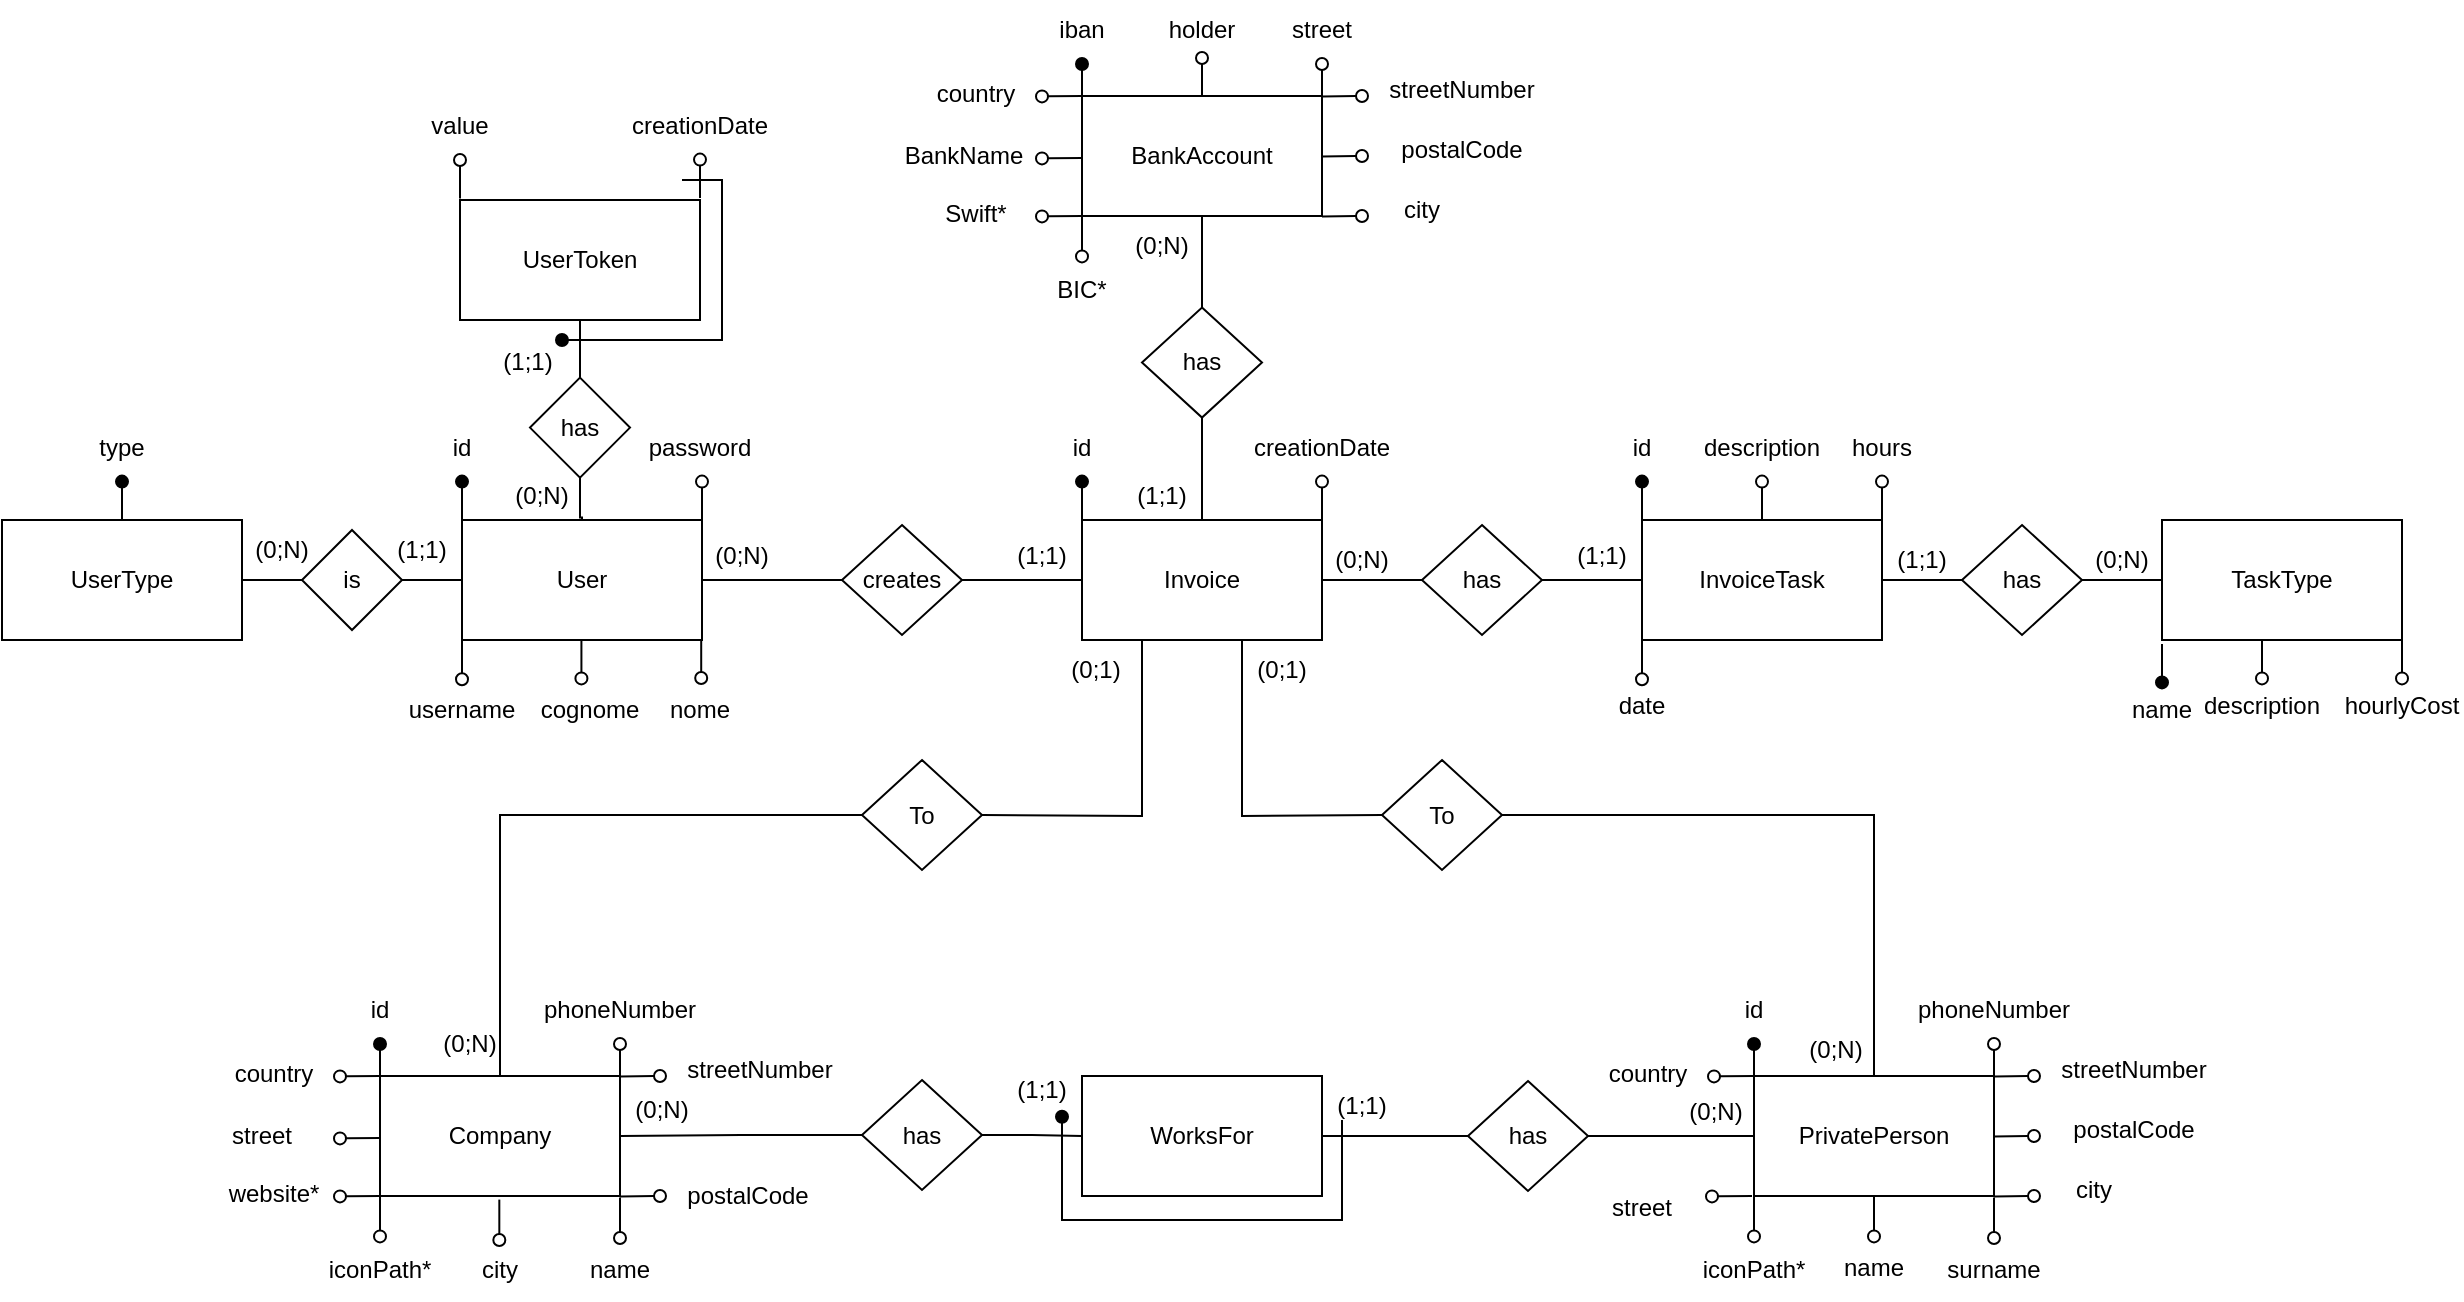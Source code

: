 <mxfile version="20.3.7" type="device"><diagram id="39ccf6pMb1lIt7YczoXp" name="Page-1"><mxGraphModel dx="1851" dy="1118" grid="0" gridSize="10" guides="1" tooltips="1" connect="1" arrows="1" fold="1" page="0" pageScale="1" pageWidth="827" pageHeight="1169" math="0" shadow="0"><root><mxCell id="0"/><mxCell id="1" parent="0"/><mxCell id="br3mwQHxHG1i1GsJMG1j-62" value="" style="endArrow=oval;html=1;rounded=0;startArrow=none;startFill=0;endFill=1;" edge="1" parent="1"><mxGeometry width="50" height="50" relative="1" as="geometry"><mxPoint x="240" y="1.137e-13" as="sourcePoint"/><mxPoint x="240" y="-19.2" as="targetPoint"/></mxGeometry></mxCell><mxCell id="br3mwQHxHG1i1GsJMG1j-63" value="id" style="text;html=1;strokeColor=none;fillColor=none;align=center;verticalAlign=middle;whiteSpace=wrap;rounded=0;" vertex="1" parent="1"><mxGeometry x="210" y="-51.2" width="60" height="30" as="geometry"/></mxCell><mxCell id="br3mwQHxHG1i1GsJMG1j-64" value="" style="endArrow=oval;html=1;rounded=0;startArrow=none;startFill=0;endFill=0;" edge="1" parent="1"><mxGeometry width="50" height="50" relative="1" as="geometry"><mxPoint x="300" y="1.137e-13" as="sourcePoint"/><mxPoint x="300" y="-19.2" as="targetPoint"/></mxGeometry></mxCell><mxCell id="br3mwQHxHG1i1GsJMG1j-65" value="description" style="text;html=1;strokeColor=none;fillColor=none;align=center;verticalAlign=middle;whiteSpace=wrap;rounded=0;" vertex="1" parent="1"><mxGeometry x="270" y="-51.2" width="60" height="30" as="geometry"/></mxCell><mxCell id="br3mwQHxHG1i1GsJMG1j-66" value="" style="endArrow=oval;html=1;rounded=0;startArrow=none;startFill=0;endFill=0;" edge="1" parent="1"><mxGeometry width="50" height="50" relative="1" as="geometry"><mxPoint x="360.0" y="1.137e-13" as="sourcePoint"/><mxPoint x="360.0" y="-19.2" as="targetPoint"/></mxGeometry></mxCell><mxCell id="br3mwQHxHG1i1GsJMG1j-67" value="hours" style="text;html=1;strokeColor=none;fillColor=none;align=center;verticalAlign=middle;whiteSpace=wrap;rounded=0;" vertex="1" parent="1"><mxGeometry x="330" y="-51.2" width="60" height="30" as="geometry"/></mxCell><mxCell id="br3mwQHxHG1i1GsJMG1j-1" value="User" style="rounded=0;whiteSpace=wrap;html=1;" vertex="1" parent="1"><mxGeometry x="-350" width="120" height="60" as="geometry"/></mxCell><mxCell id="br3mwQHxHG1i1GsJMG1j-2" value="Invoice" style="rounded=0;whiteSpace=wrap;html=1;" vertex="1" parent="1"><mxGeometry x="-40" width="120" height="60" as="geometry"/></mxCell><mxCell id="br3mwQHxHG1i1GsJMG1j-83" value="" style="edgeStyle=orthogonalEdgeStyle;rounded=0;orthogonalLoop=1;jettySize=auto;html=1;startArrow=none;startFill=0;endArrow=none;endFill=0;" edge="1" parent="1" source="br3mwQHxHG1i1GsJMG1j-5" target="br3mwQHxHG1i1GsJMG1j-81"><mxGeometry relative="1" as="geometry"/></mxCell><mxCell id="br3mwQHxHG1i1GsJMG1j-5" value="TaskType" style="rounded=0;whiteSpace=wrap;html=1;" vertex="1" parent="1"><mxGeometry x="500" width="120" height="60" as="geometry"/></mxCell><mxCell id="br3mwQHxHG1i1GsJMG1j-8" value="BankAccount" style="rounded=0;whiteSpace=wrap;html=1;" vertex="1" parent="1"><mxGeometry x="-40" y="-212" width="120" height="60" as="geometry"/></mxCell><mxCell id="br3mwQHxHG1i1GsJMG1j-84" value="" style="edgeStyle=orthogonalEdgeStyle;rounded=0;orthogonalLoop=1;jettySize=auto;html=1;startArrow=none;startFill=0;endArrow=none;endFill=0;" edge="1" parent="1" source="br3mwQHxHG1i1GsJMG1j-11" target="br3mwQHxHG1i1GsJMG1j-81"><mxGeometry relative="1" as="geometry"/></mxCell><mxCell id="br3mwQHxHG1i1GsJMG1j-11" value="InvoiceTask" style="rounded=0;whiteSpace=wrap;html=1;" vertex="1" parent="1"><mxGeometry x="240" width="120" height="60" as="geometry"/></mxCell><mxCell id="br3mwQHxHG1i1GsJMG1j-15" value="UserType" style="rounded=0;whiteSpace=wrap;html=1;" vertex="1" parent="1"><mxGeometry x="-580" width="120" height="60" as="geometry"/></mxCell><mxCell id="br3mwQHxHG1i1GsJMG1j-38" value="" style="edgeStyle=orthogonalEdgeStyle;rounded=0;orthogonalLoop=1;jettySize=auto;html=1;startArrow=none;startFill=0;endArrow=none;endFill=0;" edge="1" parent="1" source="br3mwQHxHG1i1GsJMG1j-17" target="br3mwQHxHG1i1GsJMG1j-33"><mxGeometry relative="1" as="geometry"/></mxCell><mxCell id="br3mwQHxHG1i1GsJMG1j-17" value="UserToken" style="rounded=0;whiteSpace=wrap;html=1;" vertex="1" parent="1"><mxGeometry x="-351" y="-160" width="120" height="60" as="geometry"/></mxCell><mxCell id="br3mwQHxHG1i1GsJMG1j-23" value="" style="endArrow=none;html=1;rounded=0;startArrow=oval;startFill=1;endFill=0;" edge="1" parent="1"><mxGeometry width="50" height="50" relative="1" as="geometry"><mxPoint x="-300" y="-90" as="sourcePoint"/><mxPoint x="-240" y="-170" as="targetPoint"/><Array as="points"><mxPoint x="-220" y="-90"/><mxPoint x="-220" y="-170"/></Array></mxGeometry></mxCell><mxCell id="br3mwQHxHG1i1GsJMG1j-24" value="" style="endArrow=oval;html=1;rounded=0;startArrow=none;startFill=0;endFill=0;" edge="1" parent="1"><mxGeometry width="50" height="50" relative="1" as="geometry"><mxPoint x="-351" y="-160.8" as="sourcePoint"/><mxPoint x="-351" y="-180" as="targetPoint"/></mxGeometry></mxCell><mxCell id="br3mwQHxHG1i1GsJMG1j-25" value="value" style="text;html=1;strokeColor=none;fillColor=none;align=center;verticalAlign=middle;whiteSpace=wrap;rounded=0;" vertex="1" parent="1"><mxGeometry x="-381" y="-212" width="60" height="30" as="geometry"/></mxCell><mxCell id="br3mwQHxHG1i1GsJMG1j-26" value="" style="endArrow=oval;html=1;rounded=0;startArrow=none;startFill=0;endFill=0;" edge="1" parent="1"><mxGeometry width="50" height="50" relative="1" as="geometry"><mxPoint x="-231" y="-161.0" as="sourcePoint"/><mxPoint x="-231" y="-180.2" as="targetPoint"/></mxGeometry></mxCell><mxCell id="br3mwQHxHG1i1GsJMG1j-27" value="creationDate" style="text;html=1;strokeColor=none;fillColor=none;align=center;verticalAlign=middle;whiteSpace=wrap;rounded=0;" vertex="1" parent="1"><mxGeometry x="-261" y="-212.2" width="60" height="30" as="geometry"/></mxCell><mxCell id="br3mwQHxHG1i1GsJMG1j-28" value="" style="endArrow=oval;html=1;rounded=0;startArrow=none;startFill=0;endFill=1;" edge="1" parent="1"><mxGeometry width="50" height="50" relative="1" as="geometry"><mxPoint x="-520" y="5.684e-14" as="sourcePoint"/><mxPoint x="-520" y="-19.2" as="targetPoint"/></mxGeometry></mxCell><mxCell id="br3mwQHxHG1i1GsJMG1j-29" value="type" style="text;html=1;strokeColor=none;fillColor=none;align=center;verticalAlign=middle;whiteSpace=wrap;rounded=0;" vertex="1" parent="1"><mxGeometry x="-550" y="-51.2" width="60" height="30" as="geometry"/></mxCell><mxCell id="br3mwQHxHG1i1GsJMG1j-31" value="" style="edgeStyle=orthogonalEdgeStyle;rounded=0;orthogonalLoop=1;jettySize=auto;html=1;startArrow=none;startFill=0;endArrow=none;endFill=0;" edge="1" parent="1" source="br3mwQHxHG1i1GsJMG1j-30" target="br3mwQHxHG1i1GsJMG1j-15"><mxGeometry relative="1" as="geometry"/></mxCell><mxCell id="br3mwQHxHG1i1GsJMG1j-32" value="" style="edgeStyle=orthogonalEdgeStyle;rounded=0;orthogonalLoop=1;jettySize=auto;html=1;startArrow=none;startFill=0;endArrow=none;endFill=0;" edge="1" parent="1" source="br3mwQHxHG1i1GsJMG1j-30" target="br3mwQHxHG1i1GsJMG1j-1"><mxGeometry relative="1" as="geometry"/></mxCell><mxCell id="br3mwQHxHG1i1GsJMG1j-30" value="is" style="rhombus;whiteSpace=wrap;html=1;" vertex="1" parent="1"><mxGeometry x="-430" y="5" width="50" height="50" as="geometry"/></mxCell><mxCell id="br3mwQHxHG1i1GsJMG1j-34" value="" style="edgeStyle=orthogonalEdgeStyle;rounded=0;orthogonalLoop=1;jettySize=auto;html=1;startArrow=none;startFill=0;endArrow=none;endFill=0;" edge="1" parent="1" source="br3mwQHxHG1i1GsJMG1j-33" target="br3mwQHxHG1i1GsJMG1j-1"><mxGeometry relative="1" as="geometry"/></mxCell><mxCell id="br3mwQHxHG1i1GsJMG1j-33" value="has" style="rhombus;whiteSpace=wrap;html=1;" vertex="1" parent="1"><mxGeometry x="-316" y="-71.2" width="50" height="50" as="geometry"/></mxCell><mxCell id="br3mwQHxHG1i1GsJMG1j-39" value="" style="endArrow=oval;html=1;rounded=0;startArrow=none;startFill=0;endFill=1;" edge="1" parent="1"><mxGeometry width="50" height="50" relative="1" as="geometry"><mxPoint x="-350" y="5.684e-14" as="sourcePoint"/><mxPoint x="-350" y="-19.2" as="targetPoint"/></mxGeometry></mxCell><mxCell id="br3mwQHxHG1i1GsJMG1j-40" value="id" style="text;html=1;strokeColor=none;fillColor=none;align=center;verticalAlign=middle;whiteSpace=wrap;rounded=0;" vertex="1" parent="1"><mxGeometry x="-380" y="-51.2" width="60" height="30" as="geometry"/></mxCell><mxCell id="br3mwQHxHG1i1GsJMG1j-41" value="" style="endArrow=oval;html=1;rounded=0;startArrow=none;startFill=0;endFill=0;" edge="1" parent="1"><mxGeometry width="50" height="50" relative="1" as="geometry"><mxPoint x="-230" y="5.684e-14" as="sourcePoint"/><mxPoint x="-230" y="-19.2" as="targetPoint"/></mxGeometry></mxCell><mxCell id="br3mwQHxHG1i1GsJMG1j-42" value="password" style="text;html=1;strokeColor=none;fillColor=none;align=center;verticalAlign=middle;whiteSpace=wrap;rounded=0;" vertex="1" parent="1"><mxGeometry x="-261" y="-51.2" width="60" height="30" as="geometry"/></mxCell><mxCell id="br3mwQHxHG1i1GsJMG1j-43" value="" style="endArrow=none;html=1;rounded=0;startArrow=oval;startFill=0;endFill=0;" edge="1" parent="1"><mxGeometry width="50" height="50" relative="1" as="geometry"><mxPoint x="-350" y="79.6" as="sourcePoint"/><mxPoint x="-350" y="60.4" as="targetPoint"/></mxGeometry></mxCell><mxCell id="br3mwQHxHG1i1GsJMG1j-44" value="username" style="text;html=1;strokeColor=none;fillColor=none;align=center;verticalAlign=middle;whiteSpace=wrap;rounded=0;" vertex="1" parent="1"><mxGeometry x="-380" y="80.0" width="60" height="30" as="geometry"/></mxCell><mxCell id="br3mwQHxHG1i1GsJMG1j-45" value="" style="endArrow=none;html=1;rounded=0;startArrow=oval;startFill=0;endFill=0;" edge="1" parent="1"><mxGeometry width="50" height="50" relative="1" as="geometry"><mxPoint x="-230.4" y="79.0" as="sourcePoint"/><mxPoint x="-230.4" y="59.8" as="targetPoint"/></mxGeometry></mxCell><mxCell id="br3mwQHxHG1i1GsJMG1j-46" value="nome" style="text;html=1;strokeColor=none;fillColor=none;align=center;verticalAlign=middle;whiteSpace=wrap;rounded=0;" vertex="1" parent="1"><mxGeometry x="-261" y="80.0" width="60" height="30" as="geometry"/></mxCell><mxCell id="br3mwQHxHG1i1GsJMG1j-49" value="" style="endArrow=none;html=1;rounded=0;startArrow=oval;startFill=0;endFill=0;" edge="1" parent="1"><mxGeometry width="50" height="50" relative="1" as="geometry"><mxPoint x="-290.29" y="79.2" as="sourcePoint"/><mxPoint x="-290.29" y="60.0" as="targetPoint"/></mxGeometry></mxCell><mxCell id="br3mwQHxHG1i1GsJMG1j-50" value="cognome" style="text;html=1;strokeColor=none;fillColor=none;align=center;verticalAlign=middle;whiteSpace=wrap;rounded=0;" vertex="1" parent="1"><mxGeometry x="-316" y="80.0" width="60" height="30" as="geometry"/></mxCell><mxCell id="br3mwQHxHG1i1GsJMG1j-51" value="" style="endArrow=oval;html=1;rounded=0;startArrow=none;startFill=0;endFill=1;" edge="1" parent="1"><mxGeometry width="50" height="50" relative="1" as="geometry"><mxPoint x="-40" y="1.137e-13" as="sourcePoint"/><mxPoint x="-40" y="-19.2" as="targetPoint"/></mxGeometry></mxCell><mxCell id="br3mwQHxHG1i1GsJMG1j-52" value="id" style="text;html=1;strokeColor=none;fillColor=none;align=center;verticalAlign=middle;whiteSpace=wrap;rounded=0;" vertex="1" parent="1"><mxGeometry x="-70" y="-51.2" width="60" height="30" as="geometry"/></mxCell><mxCell id="br3mwQHxHG1i1GsJMG1j-53" value="" style="endArrow=oval;html=1;rounded=0;startArrow=none;startFill=0;endFill=0;" edge="1" parent="1"><mxGeometry width="50" height="50" relative="1" as="geometry"><mxPoint x="80" y="1.137e-13" as="sourcePoint"/><mxPoint x="80" y="-19.2" as="targetPoint"/></mxGeometry></mxCell><mxCell id="br3mwQHxHG1i1GsJMG1j-54" value="creationDate" style="text;html=1;strokeColor=none;fillColor=none;align=center;verticalAlign=middle;whiteSpace=wrap;rounded=0;" vertex="1" parent="1"><mxGeometry x="50" y="-51.2" width="60" height="30" as="geometry"/></mxCell><mxCell id="br3mwQHxHG1i1GsJMG1j-60" value="" style="edgeStyle=orthogonalEdgeStyle;rounded=0;orthogonalLoop=1;jettySize=auto;html=1;startArrow=none;startFill=0;endArrow=none;endFill=0;" edge="1" parent="1" source="br3mwQHxHG1i1GsJMG1j-59" target="br3mwQHxHG1i1GsJMG1j-1"><mxGeometry relative="1" as="geometry"/></mxCell><mxCell id="br3mwQHxHG1i1GsJMG1j-61" value="" style="edgeStyle=orthogonalEdgeStyle;rounded=0;orthogonalLoop=1;jettySize=auto;html=1;startArrow=none;startFill=0;endArrow=none;endFill=0;" edge="1" parent="1" source="br3mwQHxHG1i1GsJMG1j-59" target="br3mwQHxHG1i1GsJMG1j-2"><mxGeometry relative="1" as="geometry"/></mxCell><mxCell id="br3mwQHxHG1i1GsJMG1j-59" value="creates" style="rhombus;whiteSpace=wrap;html=1;" vertex="1" parent="1"><mxGeometry x="-160" y="2.5" width="60" height="55" as="geometry"/></mxCell><mxCell id="br3mwQHxHG1i1GsJMG1j-68" value="" style="endArrow=none;html=1;rounded=0;startArrow=oval;startFill=0;endFill=0;" edge="1" parent="1"><mxGeometry width="50" height="50" relative="1" as="geometry"><mxPoint x="240.0" y="79.6" as="sourcePoint"/><mxPoint x="240.0" y="60.4" as="targetPoint"/></mxGeometry></mxCell><mxCell id="br3mwQHxHG1i1GsJMG1j-69" value="date" style="text;html=1;strokeColor=none;fillColor=none;align=center;verticalAlign=middle;whiteSpace=wrap;rounded=0;" vertex="1" parent="1"><mxGeometry x="210" y="78" width="60" height="30" as="geometry"/></mxCell><mxCell id="br3mwQHxHG1i1GsJMG1j-72" value="" style="edgeStyle=orthogonalEdgeStyle;rounded=0;orthogonalLoop=1;jettySize=auto;html=1;startArrow=none;startFill=0;endArrow=none;endFill=0;" edge="1" parent="1" source="br3mwQHxHG1i1GsJMG1j-71" target="br3mwQHxHG1i1GsJMG1j-2"><mxGeometry relative="1" as="geometry"/></mxCell><mxCell id="br3mwQHxHG1i1GsJMG1j-73" value="" style="edgeStyle=orthogonalEdgeStyle;rounded=0;orthogonalLoop=1;jettySize=auto;html=1;startArrow=none;startFill=0;endArrow=none;endFill=0;" edge="1" parent="1" source="br3mwQHxHG1i1GsJMG1j-71" target="br3mwQHxHG1i1GsJMG1j-11"><mxGeometry relative="1" as="geometry"/></mxCell><mxCell id="br3mwQHxHG1i1GsJMG1j-71" value="has" style="rhombus;whiteSpace=wrap;html=1;" vertex="1" parent="1"><mxGeometry x="130" y="2.5" width="60" height="55" as="geometry"/></mxCell><mxCell id="br3mwQHxHG1i1GsJMG1j-74" value="" style="endArrow=none;html=1;rounded=0;startArrow=oval;startFill=1;endFill=0;" edge="1" parent="1"><mxGeometry width="50" height="50" relative="1" as="geometry"><mxPoint x="500.0" y="81.2" as="sourcePoint"/><mxPoint x="500.0" y="62.0" as="targetPoint"/></mxGeometry></mxCell><mxCell id="br3mwQHxHG1i1GsJMG1j-75" value="name" style="text;html=1;strokeColor=none;fillColor=none;align=center;verticalAlign=middle;whiteSpace=wrap;rounded=0;" vertex="1" parent="1"><mxGeometry x="470" y="80" width="60" height="30" as="geometry"/></mxCell><mxCell id="br3mwQHxHG1i1GsJMG1j-77" value="" style="endArrow=none;html=1;rounded=0;startArrow=oval;startFill=0;endFill=0;" edge="1" parent="1"><mxGeometry width="50" height="50" relative="1" as="geometry"><mxPoint x="550.0" y="79.2" as="sourcePoint"/><mxPoint x="550.0" y="60" as="targetPoint"/></mxGeometry></mxCell><mxCell id="br3mwQHxHG1i1GsJMG1j-78" value="description" style="text;html=1;strokeColor=none;fillColor=none;align=center;verticalAlign=middle;whiteSpace=wrap;rounded=0;" vertex="1" parent="1"><mxGeometry x="520" y="78" width="60" height="30" as="geometry"/></mxCell><mxCell id="br3mwQHxHG1i1GsJMG1j-79" value="" style="endArrow=none;html=1;rounded=0;startArrow=oval;startFill=0;endFill=0;" edge="1" parent="1"><mxGeometry width="50" height="50" relative="1" as="geometry"><mxPoint x="620.0" y="79.2" as="sourcePoint"/><mxPoint x="620.0" y="60" as="targetPoint"/></mxGeometry></mxCell><mxCell id="br3mwQHxHG1i1GsJMG1j-80" value="hourlyCost" style="text;html=1;strokeColor=none;fillColor=none;align=center;verticalAlign=middle;whiteSpace=wrap;rounded=0;" vertex="1" parent="1"><mxGeometry x="590" y="78" width="60" height="30" as="geometry"/></mxCell><mxCell id="br3mwQHxHG1i1GsJMG1j-81" value="has" style="rhombus;whiteSpace=wrap;html=1;" vertex="1" parent="1"><mxGeometry x="400" y="2.5" width="60" height="55" as="geometry"/></mxCell><mxCell id="br3mwQHxHG1i1GsJMG1j-91" value="" style="endArrow=oval;html=1;rounded=0;startArrow=none;startFill=0;endFill=1;" edge="1" parent="1"><mxGeometry width="50" height="50" relative="1" as="geometry"><mxPoint x="-40" y="-208.8" as="sourcePoint"/><mxPoint x="-40" y="-228.0" as="targetPoint"/></mxGeometry></mxCell><mxCell id="br3mwQHxHG1i1GsJMG1j-92" value="iban" style="text;html=1;strokeColor=none;fillColor=none;align=center;verticalAlign=middle;whiteSpace=wrap;rounded=0;" vertex="1" parent="1"><mxGeometry x="-70" y="-260" width="60" height="30" as="geometry"/></mxCell><mxCell id="br3mwQHxHG1i1GsJMG1j-93" value="" style="endArrow=oval;html=1;rounded=0;startArrow=none;startFill=0;endFill=0;" edge="1" parent="1"><mxGeometry width="50" height="50" relative="1" as="geometry"><mxPoint x="20" y="-211.8" as="sourcePoint"/><mxPoint x="20" y="-231.0" as="targetPoint"/></mxGeometry></mxCell><mxCell id="br3mwQHxHG1i1GsJMG1j-94" value="holder" style="text;html=1;strokeColor=none;fillColor=none;align=center;verticalAlign=middle;whiteSpace=wrap;rounded=0;" vertex="1" parent="1"><mxGeometry x="-10" y="-260" width="60" height="30" as="geometry"/></mxCell><mxCell id="br3mwQHxHG1i1GsJMG1j-95" value="" style="endArrow=oval;html=1;rounded=0;startArrow=none;startFill=0;endFill=0;" edge="1" parent="1"><mxGeometry width="50" height="50" relative="1" as="geometry"><mxPoint x="80.0" y="-208.8" as="sourcePoint"/><mxPoint x="80.0" y="-228.0" as="targetPoint"/></mxGeometry></mxCell><mxCell id="br3mwQHxHG1i1GsJMG1j-96" value="street" style="text;html=1;strokeColor=none;fillColor=none;align=center;verticalAlign=middle;whiteSpace=wrap;rounded=0;" vertex="1" parent="1"><mxGeometry x="50" y="-260" width="60" height="30" as="geometry"/></mxCell><mxCell id="br3mwQHxHG1i1GsJMG1j-97" value="" style="endArrow=oval;html=1;rounded=0;startArrow=none;startFill=0;endFill=0;" edge="1" parent="1"><mxGeometry width="50" height="50" relative="1" as="geometry"><mxPoint x="80.0" y="-211.8" as="sourcePoint"/><mxPoint x="100" y="-212" as="targetPoint"/></mxGeometry></mxCell><mxCell id="br3mwQHxHG1i1GsJMG1j-98" value="streetNumber" style="text;html=1;strokeColor=none;fillColor=none;align=center;verticalAlign=middle;whiteSpace=wrap;rounded=0;" vertex="1" parent="1"><mxGeometry x="120" y="-230" width="60" height="30" as="geometry"/></mxCell><mxCell id="br3mwQHxHG1i1GsJMG1j-99" value="" style="endArrow=oval;html=1;rounded=0;startArrow=none;startFill=0;endFill=0;" edge="1" parent="1"><mxGeometry width="50" height="50" relative="1" as="geometry"><mxPoint x="80.0" y="-151.8" as="sourcePoint"/><mxPoint x="100" y="-152" as="targetPoint"/></mxGeometry></mxCell><mxCell id="br3mwQHxHG1i1GsJMG1j-100" value="city" style="text;html=1;strokeColor=none;fillColor=none;align=center;verticalAlign=middle;whiteSpace=wrap;rounded=0;" vertex="1" parent="1"><mxGeometry x="100" y="-170" width="60" height="30" as="geometry"/></mxCell><mxCell id="br3mwQHxHG1i1GsJMG1j-101" value="" style="endArrow=oval;html=1;rounded=0;startArrow=none;startFill=0;endFill=0;" edge="1" parent="1"><mxGeometry width="50" height="50" relative="1" as="geometry"><mxPoint x="80.0" y="-181.8" as="sourcePoint"/><mxPoint x="100" y="-182" as="targetPoint"/></mxGeometry></mxCell><mxCell id="br3mwQHxHG1i1GsJMG1j-102" value="postalCode" style="text;html=1;strokeColor=none;fillColor=none;align=center;verticalAlign=middle;whiteSpace=wrap;rounded=0;" vertex="1" parent="1"><mxGeometry x="120" y="-200" width="60" height="30" as="geometry"/></mxCell><mxCell id="br3mwQHxHG1i1GsJMG1j-103" value="" style="endArrow=none;html=1;rounded=0;startArrow=oval;startFill=0;endFill=0;" edge="1" parent="1"><mxGeometry width="50" height="50" relative="1" as="geometry"><mxPoint x="-60.0" y="-211.8" as="sourcePoint"/><mxPoint x="-40" y="-212" as="targetPoint"/></mxGeometry></mxCell><mxCell id="br3mwQHxHG1i1GsJMG1j-104" value="country" style="text;html=1;strokeColor=none;fillColor=none;align=center;verticalAlign=middle;whiteSpace=wrap;rounded=0;" vertex="1" parent="1"><mxGeometry x="-123" y="-228" width="60" height="30" as="geometry"/></mxCell><mxCell id="br3mwQHxHG1i1GsJMG1j-105" value="" style="endArrow=none;html=1;rounded=0;startArrow=oval;startFill=0;endFill=0;" edge="1" parent="1"><mxGeometry width="50" height="50" relative="1" as="geometry"><mxPoint x="-60.0" y="-151.8" as="sourcePoint"/><mxPoint x="-40" y="-152" as="targetPoint"/></mxGeometry></mxCell><mxCell id="br3mwQHxHG1i1GsJMG1j-106" value="Swift*" style="text;html=1;strokeColor=none;fillColor=none;align=center;verticalAlign=middle;whiteSpace=wrap;rounded=0;" vertex="1" parent="1"><mxGeometry x="-123" y="-168" width="60" height="30" as="geometry"/></mxCell><mxCell id="br3mwQHxHG1i1GsJMG1j-107" value="" style="endArrow=none;html=1;rounded=0;startArrow=oval;startFill=0;endFill=0;" edge="1" parent="1"><mxGeometry width="50" height="50" relative="1" as="geometry"><mxPoint x="-60.0" y="-180.8" as="sourcePoint"/><mxPoint x="-40" y="-181" as="targetPoint"/></mxGeometry></mxCell><mxCell id="br3mwQHxHG1i1GsJMG1j-108" value="BankName" style="text;html=1;strokeColor=none;fillColor=none;align=center;verticalAlign=middle;whiteSpace=wrap;rounded=0;" vertex="1" parent="1"><mxGeometry x="-129" y="-197" width="60" height="30" as="geometry"/></mxCell><mxCell id="br3mwQHxHG1i1GsJMG1j-109" value="" style="endArrow=none;html=1;rounded=0;startArrow=oval;startFill=0;endFill=0;" edge="1" parent="1"><mxGeometry width="50" height="50" relative="1" as="geometry"><mxPoint x="-40.0" y="-131.8" as="sourcePoint"/><mxPoint x="-40" y="-152" as="targetPoint"/></mxGeometry></mxCell><mxCell id="br3mwQHxHG1i1GsJMG1j-110" value="BIC*" style="text;html=1;strokeColor=none;fillColor=none;align=center;verticalAlign=middle;whiteSpace=wrap;rounded=0;" vertex="1" parent="1"><mxGeometry x="-70" y="-130" width="60" height="30" as="geometry"/></mxCell><mxCell id="br3mwQHxHG1i1GsJMG1j-112" value="" style="edgeStyle=orthogonalEdgeStyle;rounded=0;orthogonalLoop=1;jettySize=auto;html=1;startArrow=none;startFill=0;endArrow=none;endFill=0;" edge="1" parent="1" source="br3mwQHxHG1i1GsJMG1j-111" target="br3mwQHxHG1i1GsJMG1j-8"><mxGeometry relative="1" as="geometry"/></mxCell><mxCell id="br3mwQHxHG1i1GsJMG1j-113" value="" style="edgeStyle=orthogonalEdgeStyle;rounded=0;orthogonalLoop=1;jettySize=auto;html=1;startArrow=none;startFill=0;endArrow=none;endFill=0;" edge="1" parent="1" source="br3mwQHxHG1i1GsJMG1j-111" target="br3mwQHxHG1i1GsJMG1j-2"><mxGeometry relative="1" as="geometry"/></mxCell><mxCell id="br3mwQHxHG1i1GsJMG1j-111" value="has" style="rhombus;whiteSpace=wrap;html=1;" vertex="1" parent="1"><mxGeometry x="-10" y="-106.2" width="60" height="55" as="geometry"/></mxCell><mxCell id="br3mwQHxHG1i1GsJMG1j-115" value="Company" style="rounded=0;whiteSpace=wrap;html=1;" vertex="1" parent="1"><mxGeometry x="-391" y="278" width="120" height="60" as="geometry"/></mxCell><mxCell id="br3mwQHxHG1i1GsJMG1j-116" value="" style="endArrow=oval;html=1;rounded=0;startArrow=none;startFill=0;endFill=1;" edge="1" parent="1"><mxGeometry width="50" height="50" relative="1" as="geometry"><mxPoint x="-391" y="281.2" as="sourcePoint"/><mxPoint x="-391" y="262" as="targetPoint"/></mxGeometry></mxCell><mxCell id="br3mwQHxHG1i1GsJMG1j-117" value="id" style="text;html=1;strokeColor=none;fillColor=none;align=center;verticalAlign=middle;whiteSpace=wrap;rounded=0;" vertex="1" parent="1"><mxGeometry x="-421" y="230" width="60" height="30" as="geometry"/></mxCell><mxCell id="br3mwQHxHG1i1GsJMG1j-119" value="name" style="text;html=1;strokeColor=none;fillColor=none;align=center;verticalAlign=middle;whiteSpace=wrap;rounded=0;" vertex="1" parent="1"><mxGeometry x="-301" y="360" width="60" height="30" as="geometry"/></mxCell><mxCell id="br3mwQHxHG1i1GsJMG1j-120" value="" style="endArrow=oval;html=1;rounded=0;startArrow=none;startFill=0;endFill=0;" edge="1" parent="1"><mxGeometry width="50" height="50" relative="1" as="geometry"><mxPoint x="-271.0" y="281.2" as="sourcePoint"/><mxPoint x="-271.0" y="262" as="targetPoint"/></mxGeometry></mxCell><mxCell id="br3mwQHxHG1i1GsJMG1j-121" value="phoneNumber" style="text;html=1;strokeColor=none;fillColor=none;align=center;verticalAlign=middle;whiteSpace=wrap;rounded=0;" vertex="1" parent="1"><mxGeometry x="-301" y="230" width="60" height="30" as="geometry"/></mxCell><mxCell id="br3mwQHxHG1i1GsJMG1j-122" value="" style="endArrow=oval;html=1;rounded=0;startArrow=none;startFill=0;endFill=0;" edge="1" parent="1"><mxGeometry width="50" height="50" relative="1" as="geometry"><mxPoint x="-271.0" y="278.2" as="sourcePoint"/><mxPoint x="-251" y="278" as="targetPoint"/></mxGeometry></mxCell><mxCell id="br3mwQHxHG1i1GsJMG1j-123" value="streetNumber" style="text;html=1;strokeColor=none;fillColor=none;align=center;verticalAlign=middle;whiteSpace=wrap;rounded=0;" vertex="1" parent="1"><mxGeometry x="-231" y="260" width="60" height="30" as="geometry"/></mxCell><mxCell id="br3mwQHxHG1i1GsJMG1j-124" value="" style="endArrow=oval;html=1;rounded=0;startArrow=none;startFill=0;endFill=0;" edge="1" parent="1"><mxGeometry width="50" height="50" relative="1" as="geometry"><mxPoint x="-271.0" y="338.2" as="sourcePoint"/><mxPoint x="-251" y="338" as="targetPoint"/></mxGeometry></mxCell><mxCell id="br3mwQHxHG1i1GsJMG1j-125" value="city" style="text;html=1;strokeColor=none;fillColor=none;align=center;verticalAlign=middle;whiteSpace=wrap;rounded=0;" vertex="1" parent="1"><mxGeometry x="-361" y="360" width="60" height="30" as="geometry"/></mxCell><mxCell id="br3mwQHxHG1i1GsJMG1j-127" value="postalCode" style="text;html=1;strokeColor=none;fillColor=none;align=center;verticalAlign=middle;whiteSpace=wrap;rounded=0;" vertex="1" parent="1"><mxGeometry x="-237" y="323" width="60" height="30" as="geometry"/></mxCell><mxCell id="br3mwQHxHG1i1GsJMG1j-128" value="" style="endArrow=none;html=1;rounded=0;startArrow=oval;startFill=0;endFill=0;" edge="1" parent="1"><mxGeometry width="50" height="50" relative="1" as="geometry"><mxPoint x="-411.0" y="278.2" as="sourcePoint"/><mxPoint x="-391" y="278" as="targetPoint"/></mxGeometry></mxCell><mxCell id="br3mwQHxHG1i1GsJMG1j-129" value="country" style="text;html=1;strokeColor=none;fillColor=none;align=center;verticalAlign=middle;whiteSpace=wrap;rounded=0;" vertex="1" parent="1"><mxGeometry x="-474" y="262" width="60" height="30" as="geometry"/></mxCell><mxCell id="br3mwQHxHG1i1GsJMG1j-130" value="" style="endArrow=none;html=1;rounded=0;startArrow=oval;startFill=0;endFill=0;" edge="1" parent="1"><mxGeometry width="50" height="50" relative="1" as="geometry"><mxPoint x="-411.0" y="338.2" as="sourcePoint"/><mxPoint x="-391" y="338" as="targetPoint"/></mxGeometry></mxCell><mxCell id="br3mwQHxHG1i1GsJMG1j-131" value="website*" style="text;html=1;strokeColor=none;fillColor=none;align=center;verticalAlign=middle;whiteSpace=wrap;rounded=0;" vertex="1" parent="1"><mxGeometry x="-474" y="322" width="60" height="30" as="geometry"/></mxCell><mxCell id="br3mwQHxHG1i1GsJMG1j-132" value="" style="endArrow=none;html=1;rounded=0;startArrow=oval;startFill=0;endFill=0;" edge="1" parent="1"><mxGeometry width="50" height="50" relative="1" as="geometry"><mxPoint x="-411.0" y="309.2" as="sourcePoint"/><mxPoint x="-391" y="309" as="targetPoint"/></mxGeometry></mxCell><mxCell id="br3mwQHxHG1i1GsJMG1j-133" value="street" style="text;html=1;strokeColor=none;fillColor=none;align=center;verticalAlign=middle;whiteSpace=wrap;rounded=0;" vertex="1" parent="1"><mxGeometry x="-480" y="293" width="60" height="30" as="geometry"/></mxCell><mxCell id="br3mwQHxHG1i1GsJMG1j-134" value="" style="endArrow=none;html=1;rounded=0;startArrow=oval;startFill=0;endFill=0;" edge="1" parent="1"><mxGeometry width="50" height="50" relative="1" as="geometry"><mxPoint x="-391.0" y="358.2" as="sourcePoint"/><mxPoint x="-391" y="338" as="targetPoint"/></mxGeometry></mxCell><mxCell id="br3mwQHxHG1i1GsJMG1j-135" value="iconPath*" style="text;html=1;strokeColor=none;fillColor=none;align=center;verticalAlign=middle;whiteSpace=wrap;rounded=0;" vertex="1" parent="1"><mxGeometry x="-421" y="360" width="60" height="30" as="geometry"/></mxCell><mxCell id="br3mwQHxHG1i1GsJMG1j-137" value="" style="endArrow=none;html=1;rounded=0;startArrow=oval;startFill=0;endFill=0;" edge="1" parent="1"><mxGeometry width="50" height="50" relative="1" as="geometry"><mxPoint x="-271.0" y="359.0" as="sourcePoint"/><mxPoint x="-271.0" y="338.8" as="targetPoint"/></mxGeometry></mxCell><mxCell id="br3mwQHxHG1i1GsJMG1j-138" value="PrivatePerson" style="rounded=0;whiteSpace=wrap;html=1;" vertex="1" parent="1"><mxGeometry x="296" y="278" width="120" height="60" as="geometry"/></mxCell><mxCell id="br3mwQHxHG1i1GsJMG1j-139" value="" style="endArrow=oval;html=1;rounded=0;startArrow=none;startFill=0;endFill=1;" edge="1" parent="1"><mxGeometry width="50" height="50" relative="1" as="geometry"><mxPoint x="296.0" y="281.2" as="sourcePoint"/><mxPoint x="296.0" y="262" as="targetPoint"/></mxGeometry></mxCell><mxCell id="br3mwQHxHG1i1GsJMG1j-140" value="id" style="text;html=1;strokeColor=none;fillColor=none;align=center;verticalAlign=middle;whiteSpace=wrap;rounded=0;" vertex="1" parent="1"><mxGeometry x="266" y="230" width="60" height="30" as="geometry"/></mxCell><mxCell id="br3mwQHxHG1i1GsJMG1j-141" value="surname" style="text;html=1;strokeColor=none;fillColor=none;align=center;verticalAlign=middle;whiteSpace=wrap;rounded=0;" vertex="1" parent="1"><mxGeometry x="386" y="360" width="60" height="30" as="geometry"/></mxCell><mxCell id="br3mwQHxHG1i1GsJMG1j-142" value="" style="endArrow=oval;html=1;rounded=0;startArrow=none;startFill=0;endFill=0;" edge="1" parent="1"><mxGeometry width="50" height="50" relative="1" as="geometry"><mxPoint x="416.0" y="281.2" as="sourcePoint"/><mxPoint x="416.0" y="262" as="targetPoint"/></mxGeometry></mxCell><mxCell id="br3mwQHxHG1i1GsJMG1j-143" value="phoneNumber" style="text;html=1;strokeColor=none;fillColor=none;align=center;verticalAlign=middle;whiteSpace=wrap;rounded=0;" vertex="1" parent="1"><mxGeometry x="386" y="230" width="60" height="30" as="geometry"/></mxCell><mxCell id="br3mwQHxHG1i1GsJMG1j-144" value="" style="endArrow=oval;html=1;rounded=0;startArrow=none;startFill=0;endFill=0;" edge="1" parent="1"><mxGeometry width="50" height="50" relative="1" as="geometry"><mxPoint x="416.0" y="278.2" as="sourcePoint"/><mxPoint x="436" y="278" as="targetPoint"/></mxGeometry></mxCell><mxCell id="br3mwQHxHG1i1GsJMG1j-145" value="streetNumber" style="text;html=1;strokeColor=none;fillColor=none;align=center;verticalAlign=middle;whiteSpace=wrap;rounded=0;" vertex="1" parent="1"><mxGeometry x="456" y="260" width="60" height="30" as="geometry"/></mxCell><mxCell id="br3mwQHxHG1i1GsJMG1j-146" value="" style="endArrow=oval;html=1;rounded=0;startArrow=none;startFill=0;endFill=0;" edge="1" parent="1"><mxGeometry width="50" height="50" relative="1" as="geometry"><mxPoint x="416.0" y="338.2" as="sourcePoint"/><mxPoint x="436" y="338" as="targetPoint"/></mxGeometry></mxCell><mxCell id="br3mwQHxHG1i1GsJMG1j-147" value="city" style="text;html=1;strokeColor=none;fillColor=none;align=center;verticalAlign=middle;whiteSpace=wrap;rounded=0;" vertex="1" parent="1"><mxGeometry x="436" y="320" width="60" height="30" as="geometry"/></mxCell><mxCell id="br3mwQHxHG1i1GsJMG1j-148" value="" style="endArrow=oval;html=1;rounded=0;startArrow=none;startFill=0;endFill=0;" edge="1" parent="1"><mxGeometry width="50" height="50" relative="1" as="geometry"><mxPoint x="416.0" y="308.2" as="sourcePoint"/><mxPoint x="436" y="308" as="targetPoint"/></mxGeometry></mxCell><mxCell id="br3mwQHxHG1i1GsJMG1j-149" value="postalCode" style="text;html=1;strokeColor=none;fillColor=none;align=center;verticalAlign=middle;whiteSpace=wrap;rounded=0;" vertex="1" parent="1"><mxGeometry x="456" y="290" width="60" height="30" as="geometry"/></mxCell><mxCell id="br3mwQHxHG1i1GsJMG1j-150" value="" style="endArrow=none;html=1;rounded=0;startArrow=oval;startFill=0;endFill=0;" edge="1" parent="1"><mxGeometry width="50" height="50" relative="1" as="geometry"><mxPoint x="276.0" y="278.2" as="sourcePoint"/><mxPoint x="296.0" y="278" as="targetPoint"/></mxGeometry></mxCell><mxCell id="br3mwQHxHG1i1GsJMG1j-151" value="country" style="text;html=1;strokeColor=none;fillColor=none;align=center;verticalAlign=middle;whiteSpace=wrap;rounded=0;" vertex="1" parent="1"><mxGeometry x="213" y="262" width="60" height="30" as="geometry"/></mxCell><mxCell id="br3mwQHxHG1i1GsJMG1j-154" value="" style="endArrow=none;html=1;rounded=0;startArrow=oval;startFill=0;endFill=0;" edge="1" parent="1"><mxGeometry width="50" height="50" relative="1" as="geometry"><mxPoint x="275.0" y="338.2" as="sourcePoint"/><mxPoint x="295.0" y="338" as="targetPoint"/></mxGeometry></mxCell><mxCell id="br3mwQHxHG1i1GsJMG1j-155" value="street" style="text;html=1;strokeColor=none;fillColor=none;align=center;verticalAlign=middle;whiteSpace=wrap;rounded=0;" vertex="1" parent="1"><mxGeometry x="210" y="329.2" width="60" height="30" as="geometry"/></mxCell><mxCell id="br3mwQHxHG1i1GsJMG1j-156" value="" style="endArrow=none;html=1;rounded=0;startArrow=oval;startFill=0;endFill=0;" edge="1" parent="1"><mxGeometry width="50" height="50" relative="1" as="geometry"><mxPoint x="296.0" y="358.2" as="sourcePoint"/><mxPoint x="296.0" y="338" as="targetPoint"/></mxGeometry></mxCell><mxCell id="br3mwQHxHG1i1GsJMG1j-157" value="iconPath*" style="text;html=1;strokeColor=none;fillColor=none;align=center;verticalAlign=middle;whiteSpace=wrap;rounded=0;" vertex="1" parent="1"><mxGeometry x="266" y="360" width="60" height="30" as="geometry"/></mxCell><mxCell id="br3mwQHxHG1i1GsJMG1j-158" value="" style="endArrow=none;html=1;rounded=0;startArrow=oval;startFill=0;endFill=0;" edge="1" parent="1"><mxGeometry width="50" height="50" relative="1" as="geometry"><mxPoint x="416.0" y="359.0" as="sourcePoint"/><mxPoint x="416" y="338.8" as="targetPoint"/></mxGeometry></mxCell><mxCell id="br3mwQHxHG1i1GsJMG1j-159" value="name" style="text;html=1;strokeColor=none;fillColor=none;align=center;verticalAlign=middle;whiteSpace=wrap;rounded=0;" vertex="1" parent="1"><mxGeometry x="326" y="359.2" width="60" height="30" as="geometry"/></mxCell><mxCell id="br3mwQHxHG1i1GsJMG1j-160" value="" style="endArrow=none;html=1;rounded=0;startArrow=oval;startFill=0;endFill=0;" edge="1" parent="1"><mxGeometry width="50" height="50" relative="1" as="geometry"><mxPoint x="356.0" y="358.2" as="sourcePoint"/><mxPoint x="356" y="338.0" as="targetPoint"/></mxGeometry></mxCell><mxCell id="br3mwQHxHG1i1GsJMG1j-161" value="" style="endArrow=none;html=1;rounded=0;startArrow=oval;startFill=0;endFill=0;" edge="1" parent="1"><mxGeometry width="50" height="50" relative="1" as="geometry"><mxPoint x="-331.34" y="360.0" as="sourcePoint"/><mxPoint x="-331.34" y="339.8" as="targetPoint"/></mxGeometry></mxCell><mxCell id="br3mwQHxHG1i1GsJMG1j-172" value="" style="edgeStyle=orthogonalEdgeStyle;rounded=0;orthogonalLoop=1;jettySize=auto;html=1;startArrow=none;startFill=0;endArrow=none;endFill=0;entryX=0.5;entryY=0;entryDx=0;entryDy=0;" edge="1" parent="1" source="br3mwQHxHG1i1GsJMG1j-169" target="br3mwQHxHG1i1GsJMG1j-115"><mxGeometry relative="1" as="geometry"><Array as="points"><mxPoint x="-331" y="148"/></Array></mxGeometry></mxCell><mxCell id="br3mwQHxHG1i1GsJMG1j-169" value="To" style="rhombus;whiteSpace=wrap;html=1;" vertex="1" parent="1"><mxGeometry x="-150" y="120" width="60" height="55" as="geometry"/></mxCell><mxCell id="br3mwQHxHG1i1GsJMG1j-174" value="" style="edgeStyle=orthogonalEdgeStyle;rounded=0;orthogonalLoop=1;jettySize=auto;html=1;startArrow=none;startFill=0;endArrow=none;endFill=0;entryX=0.5;entryY=0;entryDx=0;entryDy=0;" edge="1" parent="1" source="br3mwQHxHG1i1GsJMG1j-173" target="br3mwQHxHG1i1GsJMG1j-138"><mxGeometry relative="1" as="geometry"><Array as="points"><mxPoint x="356" y="148"/></Array></mxGeometry></mxCell><mxCell id="br3mwQHxHG1i1GsJMG1j-173" value="To" style="rhombus;whiteSpace=wrap;html=1;" vertex="1" parent="1"><mxGeometry x="110" y="120" width="60" height="55" as="geometry"/></mxCell><mxCell id="br3mwQHxHG1i1GsJMG1j-175" value="" style="endArrow=none;html=1;rounded=0;exitX=1;exitY=0.5;exitDx=0;exitDy=0;entryX=0.25;entryY=1;entryDx=0;entryDy=0;" edge="1" parent="1" source="br3mwQHxHG1i1GsJMG1j-169" target="br3mwQHxHG1i1GsJMG1j-2"><mxGeometry width="50" height="50" relative="1" as="geometry"><mxPoint x="-30" y="130" as="sourcePoint"/><mxPoint x="20" y="80" as="targetPoint"/><Array as="points"><mxPoint x="-10" y="148"/></Array></mxGeometry></mxCell><mxCell id="br3mwQHxHG1i1GsJMG1j-176" value="" style="endArrow=none;html=1;rounded=0;exitX=0;exitY=0.5;exitDx=0;exitDy=0;entryX=0.25;entryY=1;entryDx=0;entryDy=0;" edge="1" parent="1" source="br3mwQHxHG1i1GsJMG1j-173"><mxGeometry width="50" height="50" relative="1" as="geometry"><mxPoint x="-40" y="147.5" as="sourcePoint"/><mxPoint x="40" y="60" as="targetPoint"/><Array as="points"><mxPoint x="40" y="148"/></Array></mxGeometry></mxCell><mxCell id="br3mwQHxHG1i1GsJMG1j-177" value="(0;N)" style="text;html=1;strokeColor=none;fillColor=none;align=center;verticalAlign=middle;whiteSpace=wrap;rounded=0;" vertex="1" parent="1"><mxGeometry x="-470" width="60" height="30" as="geometry"/></mxCell><mxCell id="br3mwQHxHG1i1GsJMG1j-178" value="(1;1)" style="text;html=1;strokeColor=none;fillColor=none;align=center;verticalAlign=middle;whiteSpace=wrap;rounded=0;" vertex="1" parent="1"><mxGeometry x="-400" width="60" height="30" as="geometry"/></mxCell><mxCell id="br3mwQHxHG1i1GsJMG1j-179" value="(0;N)" style="text;html=1;strokeColor=none;fillColor=none;align=center;verticalAlign=middle;whiteSpace=wrap;rounded=0;" vertex="1" parent="1"><mxGeometry x="-340" y="-27.5" width="60" height="30" as="geometry"/></mxCell><mxCell id="br3mwQHxHG1i1GsJMG1j-180" value="(1;1)" style="text;html=1;strokeColor=none;fillColor=none;align=center;verticalAlign=middle;whiteSpace=wrap;rounded=0;" vertex="1" parent="1"><mxGeometry x="-347" y="-93.7" width="60" height="30" as="geometry"/></mxCell><mxCell id="br3mwQHxHG1i1GsJMG1j-181" value="(1;1)" style="text;html=1;strokeColor=none;fillColor=none;align=center;verticalAlign=middle;whiteSpace=wrap;rounded=0;" vertex="1" parent="1"><mxGeometry x="-90" y="2.5" width="60" height="30" as="geometry"/></mxCell><mxCell id="br3mwQHxHG1i1GsJMG1j-182" value="(0;N)" style="text;html=1;strokeColor=none;fillColor=none;align=center;verticalAlign=middle;whiteSpace=wrap;rounded=0;" vertex="1" parent="1"><mxGeometry x="-240" y="2.5" width="60" height="30" as="geometry"/></mxCell><mxCell id="br3mwQHxHG1i1GsJMG1j-183" value="(1;1)" style="text;html=1;strokeColor=none;fillColor=none;align=center;verticalAlign=middle;whiteSpace=wrap;rounded=0;" vertex="1" parent="1"><mxGeometry x="-30" y="-27.5" width="60" height="30" as="geometry"/></mxCell><mxCell id="br3mwQHxHG1i1GsJMG1j-184" value="(0;N)" style="text;html=1;strokeColor=none;fillColor=none;align=center;verticalAlign=middle;whiteSpace=wrap;rounded=0;" vertex="1" parent="1"><mxGeometry x="-30" y="-152" width="60" height="30" as="geometry"/></mxCell><mxCell id="br3mwQHxHG1i1GsJMG1j-185" value="(0;N)" style="text;html=1;strokeColor=none;fillColor=none;align=center;verticalAlign=middle;whiteSpace=wrap;rounded=0;" vertex="1" parent="1"><mxGeometry x="70" y="5" width="60" height="30" as="geometry"/></mxCell><mxCell id="br3mwQHxHG1i1GsJMG1j-186" value="(1;1)" style="text;html=1;strokeColor=none;fillColor=none;align=center;verticalAlign=middle;whiteSpace=wrap;rounded=0;" vertex="1" parent="1"><mxGeometry x="190" y="2.5" width="60" height="30" as="geometry"/></mxCell><mxCell id="br3mwQHxHG1i1GsJMG1j-187" value="(1;1)" style="text;html=1;strokeColor=none;fillColor=none;align=center;verticalAlign=middle;whiteSpace=wrap;rounded=0;" vertex="1" parent="1"><mxGeometry x="350" y="5" width="60" height="30" as="geometry"/></mxCell><mxCell id="br3mwQHxHG1i1GsJMG1j-188" value="(0;N)" style="text;html=1;strokeColor=none;fillColor=none;align=center;verticalAlign=middle;whiteSpace=wrap;rounded=0;" vertex="1" parent="1"><mxGeometry x="450" y="5" width="60" height="30" as="geometry"/></mxCell><mxCell id="br3mwQHxHG1i1GsJMG1j-189" value="(0;N)" style="text;html=1;strokeColor=none;fillColor=none;align=center;verticalAlign=middle;whiteSpace=wrap;rounded=0;" vertex="1" parent="1"><mxGeometry x="247" y="280.5" width="60" height="30" as="geometry"/></mxCell><mxCell id="br3mwQHxHG1i1GsJMG1j-190" value="(0;N)" style="text;html=1;strokeColor=none;fillColor=none;align=center;verticalAlign=middle;whiteSpace=wrap;rounded=0;" vertex="1" parent="1"><mxGeometry x="-280" y="280" width="60" height="30" as="geometry"/></mxCell><mxCell id="br3mwQHxHG1i1GsJMG1j-191" value="(0;1)" style="text;html=1;strokeColor=none;fillColor=none;align=center;verticalAlign=middle;whiteSpace=wrap;rounded=0;" vertex="1" parent="1"><mxGeometry x="-63" y="60" width="60" height="30" as="geometry"/></mxCell><mxCell id="br3mwQHxHG1i1GsJMG1j-192" value="(0;1)" style="text;html=1;strokeColor=none;fillColor=none;align=center;verticalAlign=middle;whiteSpace=wrap;rounded=0;" vertex="1" parent="1"><mxGeometry x="30" y="60" width="60" height="30" as="geometry"/></mxCell><mxCell id="br3mwQHxHG1i1GsJMG1j-193" value="(0;N)" style="text;html=1;strokeColor=none;fillColor=none;align=center;verticalAlign=middle;whiteSpace=wrap;rounded=0;" vertex="1" parent="1"><mxGeometry x="-376" y="247" width="60" height="30" as="geometry"/></mxCell><mxCell id="br3mwQHxHG1i1GsJMG1j-194" value="(0;N)" style="text;html=1;strokeColor=none;fillColor=none;align=center;verticalAlign=middle;whiteSpace=wrap;rounded=0;" vertex="1" parent="1"><mxGeometry x="307" y="250" width="60" height="30" as="geometry"/></mxCell><mxCell id="br3mwQHxHG1i1GsJMG1j-201" value="" style="edgeStyle=orthogonalEdgeStyle;rounded=0;orthogonalLoop=1;jettySize=auto;html=1;startArrow=none;startFill=0;endArrow=none;endFill=0;" edge="1" parent="1" source="br3mwQHxHG1i1GsJMG1j-195" target="br3mwQHxHG1i1GsJMG1j-200"><mxGeometry relative="1" as="geometry"/></mxCell><mxCell id="br3mwQHxHG1i1GsJMG1j-195" value="WorksFor" style="rounded=0;whiteSpace=wrap;html=1;" vertex="1" parent="1"><mxGeometry x="-40" y="278" width="120" height="60" as="geometry"/></mxCell><mxCell id="br3mwQHxHG1i1GsJMG1j-196" value="" style="endArrow=oval;html=1;rounded=0;startArrow=none;startFill=0;endFill=1;" edge="1" parent="1"><mxGeometry width="50" height="50" relative="1" as="geometry"><mxPoint x="90" y="300" as="sourcePoint"/><mxPoint x="-50" y="298.4" as="targetPoint"/><Array as="points"><mxPoint x="90" y="350"/><mxPoint x="-50" y="350"/></Array></mxGeometry></mxCell><mxCell id="br3mwQHxHG1i1GsJMG1j-198" value="" style="edgeStyle=orthogonalEdgeStyle;rounded=0;orthogonalLoop=1;jettySize=auto;html=1;startArrow=none;startFill=0;endArrow=none;endFill=0;" edge="1" parent="1" source="br3mwQHxHG1i1GsJMG1j-197" target="br3mwQHxHG1i1GsJMG1j-195"><mxGeometry relative="1" as="geometry"/></mxCell><mxCell id="br3mwQHxHG1i1GsJMG1j-199" value="" style="edgeStyle=orthogonalEdgeStyle;rounded=0;orthogonalLoop=1;jettySize=auto;html=1;startArrow=none;startFill=0;endArrow=none;endFill=0;entryX=1;entryY=0.5;entryDx=0;entryDy=0;" edge="1" parent="1" source="br3mwQHxHG1i1GsJMG1j-197" target="br3mwQHxHG1i1GsJMG1j-115"><mxGeometry relative="1" as="geometry"><mxPoint x="-160" y="320" as="targetPoint"/></mxGeometry></mxCell><mxCell id="br3mwQHxHG1i1GsJMG1j-197" value="has" style="rhombus;whiteSpace=wrap;html=1;" vertex="1" parent="1"><mxGeometry x="-150" y="280" width="60" height="55" as="geometry"/></mxCell><mxCell id="br3mwQHxHG1i1GsJMG1j-202" value="" style="edgeStyle=orthogonalEdgeStyle;rounded=0;orthogonalLoop=1;jettySize=auto;html=1;startArrow=none;startFill=0;endArrow=none;endFill=0;entryX=0;entryY=0.5;entryDx=0;entryDy=0;" edge="1" parent="1" source="br3mwQHxHG1i1GsJMG1j-200" target="br3mwQHxHG1i1GsJMG1j-138"><mxGeometry relative="1" as="geometry"><mxPoint x="200" y="370" as="targetPoint"/></mxGeometry></mxCell><mxCell id="br3mwQHxHG1i1GsJMG1j-200" value="has" style="rhombus;whiteSpace=wrap;html=1;" vertex="1" parent="1"><mxGeometry x="153" y="280.5" width="60" height="55" as="geometry"/></mxCell><mxCell id="br3mwQHxHG1i1GsJMG1j-203" value="(1;1)" style="text;html=1;strokeColor=none;fillColor=none;align=center;verticalAlign=middle;whiteSpace=wrap;rounded=0;" vertex="1" parent="1"><mxGeometry x="70" y="278" width="60" height="30" as="geometry"/></mxCell><mxCell id="br3mwQHxHG1i1GsJMG1j-204" value="(1;1)" style="text;html=1;strokeColor=none;fillColor=none;align=center;verticalAlign=middle;whiteSpace=wrap;rounded=0;" vertex="1" parent="1"><mxGeometry x="-90" y="270" width="60" height="30" as="geometry"/></mxCell></root></mxGraphModel></diagram></mxfile>